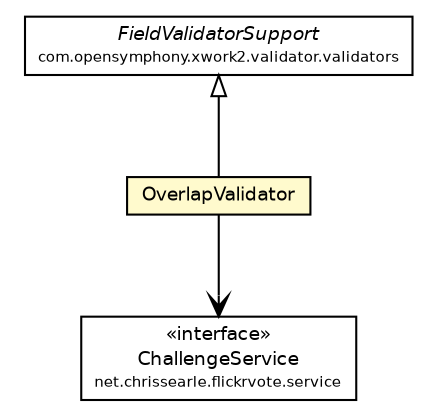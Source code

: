 #!/usr/local/bin/dot
#
# Class diagram 
# Generated by UmlGraph version 4.6 (http://www.spinellis.gr/sw/umlgraph)
#

digraph G {
	edge [fontname="Helvetica",fontsize=10,labelfontname="Helvetica",labelfontsize=10];
	node [fontname="Helvetica",fontsize=10,shape=plaintext];
	// net.chrissearle.flickrvote.service.ChallengeService
	c12849 [label=<<table border="0" cellborder="1" cellspacing="0" cellpadding="2" port="p" href="../../service/ChallengeService.html">
		<tr><td><table border="0" cellspacing="0" cellpadding="1">
			<tr><td> &laquo;interface&raquo; </td></tr>
			<tr><td> ChallengeService </td></tr>
			<tr><td><font point-size="7.0"> net.chrissearle.flickrvote.service </font></td></tr>
		</table></td></tr>
		</table>>, fontname="Helvetica", fontcolor="black", fontsize=9.0];
	// net.chrissearle.flickrvote.web.validators.OverlapValidator
	c12910 [label=<<table border="0" cellborder="1" cellspacing="0" cellpadding="2" port="p" bgcolor="lemonChiffon" href="./OverlapValidator.html">
		<tr><td><table border="0" cellspacing="0" cellpadding="1">
			<tr><td> OverlapValidator </td></tr>
		</table></td></tr>
		</table>>, fontname="Helvetica", fontcolor="black", fontsize=9.0];
	//net.chrissearle.flickrvote.web.validators.OverlapValidator extends com.opensymphony.xwork2.validator.validators.FieldValidatorSupport
	c12920:p -> c12910:p [dir=back,arrowtail=empty];
	// net.chrissearle.flickrvote.web.validators.OverlapValidator NAVASSOC net.chrissearle.flickrvote.service.ChallengeService
	c12910:p -> c12849:p [taillabel="", label="", headlabel="", fontname="Helvetica", fontcolor="black", fontsize=10.0, color="black", arrowhead=open];
	// com.opensymphony.xwork2.validator.validators.FieldValidatorSupport
	c12920 [label=<<table border="0" cellborder="1" cellspacing="0" cellpadding="2" port="p">
		<tr><td><table border="0" cellspacing="0" cellpadding="1">
			<tr><td><font face="Helvetica-Oblique"> FieldValidatorSupport </font></td></tr>
			<tr><td><font point-size="7.0"> com.opensymphony.xwork2.validator.validators </font></td></tr>
		</table></td></tr>
		</table>>, fontname="Helvetica", fontcolor="black", fontsize=9.0];
}

